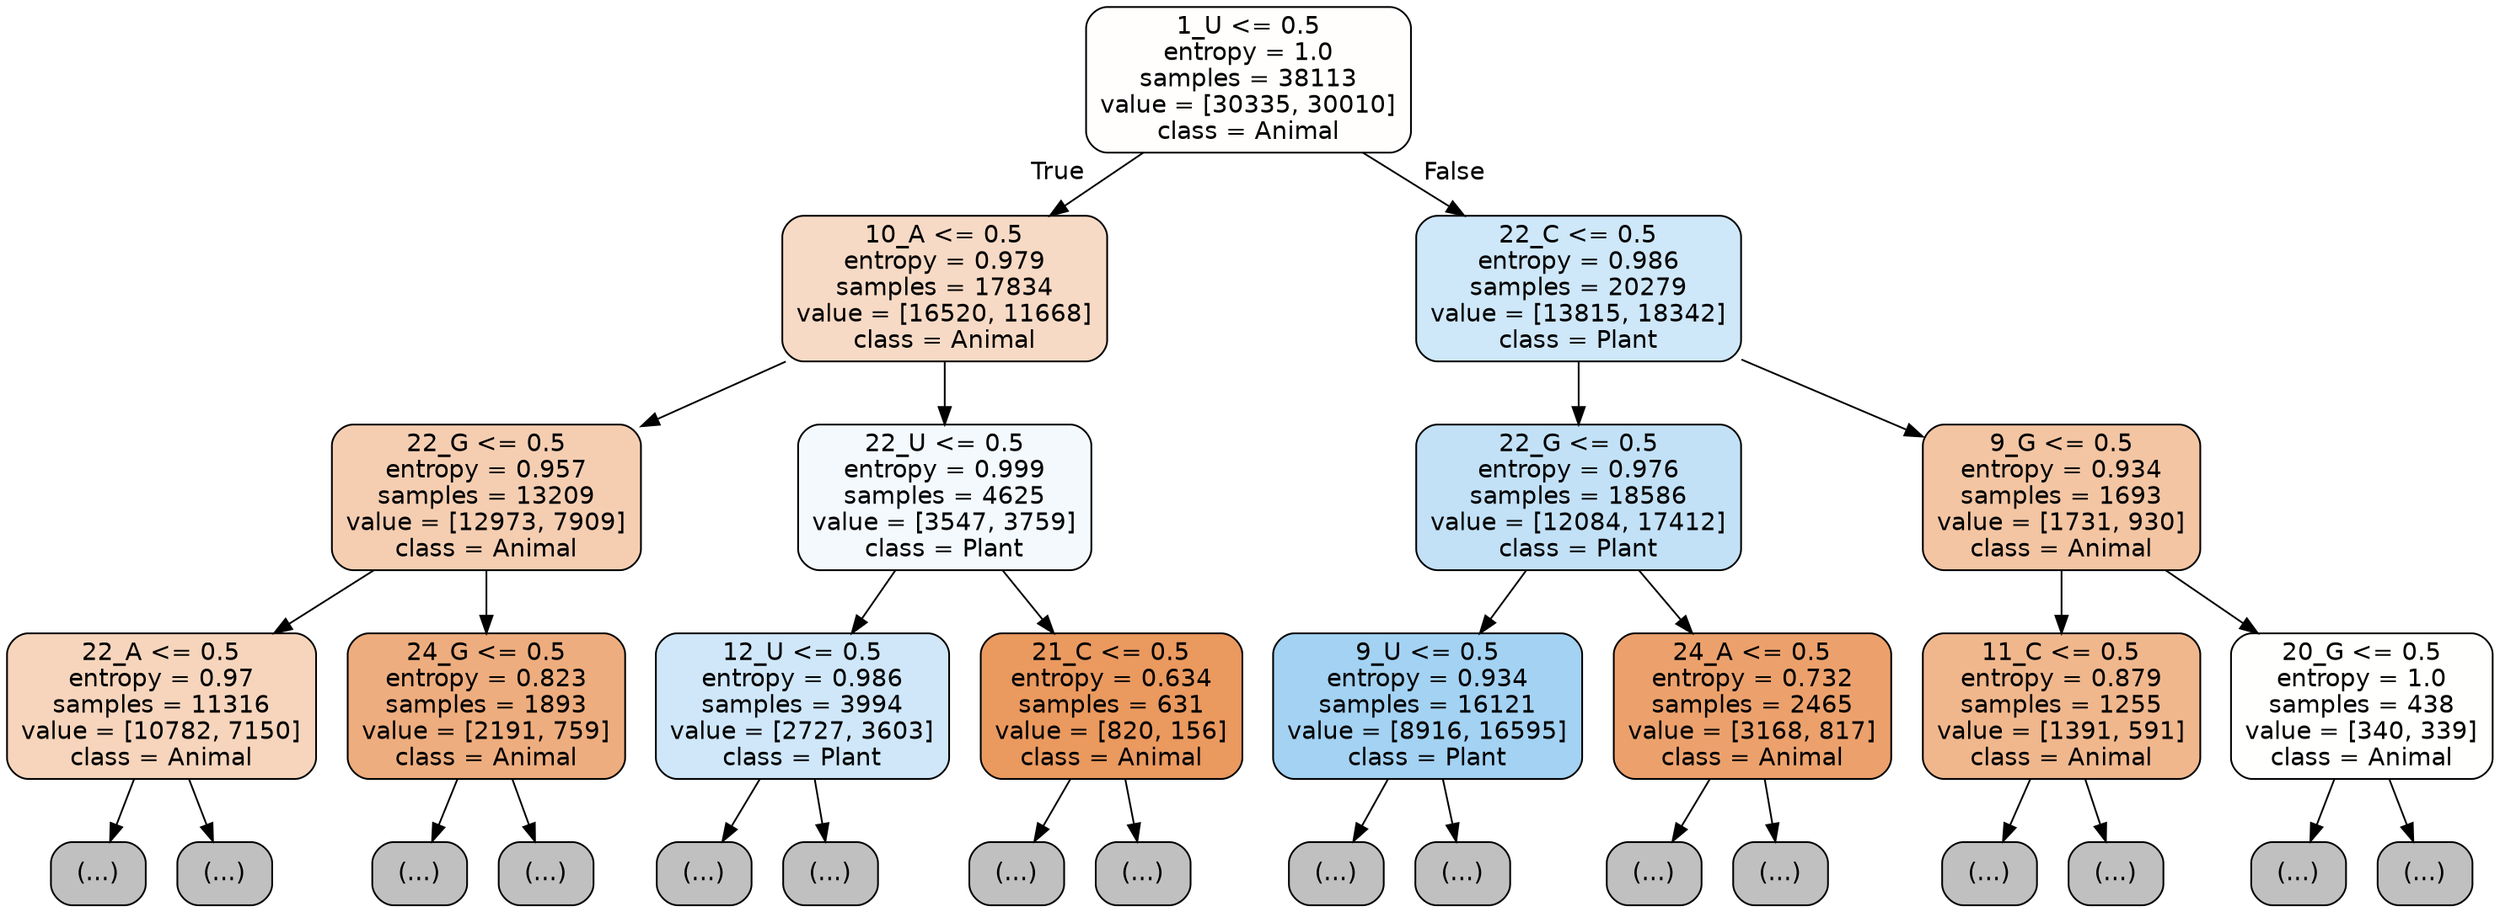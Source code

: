 digraph Tree {
node [shape=box, style="filled, rounded", color="black", fontname="helvetica"] ;
edge [fontname="helvetica"] ;
0 [label="1_U <= 0.5\nentropy = 1.0\nsamples = 38113\nvalue = [30335, 30010]\nclass = Animal", fillcolor="#fffefd"] ;
1 [label="10_A <= 0.5\nentropy = 0.979\nsamples = 17834\nvalue = [16520, 11668]\nclass = Animal", fillcolor="#f7dac5"] ;
0 -> 1 [labeldistance=2.5, labelangle=45, headlabel="True"] ;
2 [label="22_G <= 0.5\nentropy = 0.957\nsamples = 13209\nvalue = [12973, 7909]\nclass = Animal", fillcolor="#f5ceb2"] ;
1 -> 2 ;
3 [label="22_A <= 0.5\nentropy = 0.97\nsamples = 11316\nvalue = [10782, 7150]\nclass = Animal", fillcolor="#f6d5bc"] ;
2 -> 3 ;
4 [label="(...)", fillcolor="#C0C0C0"] ;
3 -> 4 ;
5421 [label="(...)", fillcolor="#C0C0C0"] ;
3 -> 5421 ;
6232 [label="24_G <= 0.5\nentropy = 0.823\nsamples = 1893\nvalue = [2191, 759]\nclass = Animal", fillcolor="#eead7e"] ;
2 -> 6232 ;
6233 [label="(...)", fillcolor="#C0C0C0"] ;
6232 -> 6233 ;
7158 [label="(...)", fillcolor="#C0C0C0"] ;
6232 -> 7158 ;
7223 [label="22_U <= 0.5\nentropy = 0.999\nsamples = 4625\nvalue = [3547, 3759]\nclass = Plant", fillcolor="#f4f9fe"] ;
1 -> 7223 ;
7224 [label="12_U <= 0.5\nentropy = 0.986\nsamples = 3994\nvalue = [2727, 3603]\nclass = Plant", fillcolor="#cfe7f9"] ;
7223 -> 7224 ;
7225 [label="(...)", fillcolor="#C0C0C0"] ;
7224 -> 7225 ;
8716 [label="(...)", fillcolor="#C0C0C0"] ;
7224 -> 8716 ;
9221 [label="21_C <= 0.5\nentropy = 0.634\nsamples = 631\nvalue = [820, 156]\nclass = Animal", fillcolor="#ea995f"] ;
7223 -> 9221 ;
9222 [label="(...)", fillcolor="#C0C0C0"] ;
9221 -> 9222 ;
9403 [label="(...)", fillcolor="#C0C0C0"] ;
9221 -> 9403 ;
9464 [label="22_C <= 0.5\nentropy = 0.986\nsamples = 20279\nvalue = [13815, 18342]\nclass = Plant", fillcolor="#cee7f9"] ;
0 -> 9464 [labeldistance=2.5, labelangle=-45, headlabel="False"] ;
9465 [label="22_G <= 0.5\nentropy = 0.976\nsamples = 18586\nvalue = [12084, 17412]\nclass = Plant", fillcolor="#c2e1f7"] ;
9464 -> 9465 ;
9466 [label="9_U <= 0.5\nentropy = 0.934\nsamples = 16121\nvalue = [8916, 16595]\nclass = Plant", fillcolor="#a3d2f3"] ;
9465 -> 9466 ;
9467 [label="(...)", fillcolor="#C0C0C0"] ;
9466 -> 9467 ;
13496 [label="(...)", fillcolor="#C0C0C0"] ;
9466 -> 13496 ;
15157 [label="24_A <= 0.5\nentropy = 0.732\nsamples = 2465\nvalue = [3168, 817]\nclass = Animal", fillcolor="#eca16c"] ;
9465 -> 15157 ;
15158 [label="(...)", fillcolor="#C0C0C0"] ;
15157 -> 15158 ;
15901 [label="(...)", fillcolor="#C0C0C0"] ;
15157 -> 15901 ;
15948 [label="9_G <= 0.5\nentropy = 0.934\nsamples = 1693\nvalue = [1731, 930]\nclass = Animal", fillcolor="#f3c5a3"] ;
9464 -> 15948 ;
15949 [label="11_C <= 0.5\nentropy = 0.879\nsamples = 1255\nvalue = [1391, 591]\nclass = Animal", fillcolor="#f0b78d"] ;
15948 -> 15949 ;
15950 [label="(...)", fillcolor="#C0C0C0"] ;
15949 -> 15950 ;
16427 [label="(...)", fillcolor="#C0C0C0"] ;
15949 -> 16427 ;
16574 [label="20_G <= 0.5\nentropy = 1.0\nsamples = 438\nvalue = [340, 339]\nclass = Animal", fillcolor="#fffffe"] ;
15948 -> 16574 ;
16575 [label="(...)", fillcolor="#C0C0C0"] ;
16574 -> 16575 ;
16746 [label="(...)", fillcolor="#C0C0C0"] ;
16574 -> 16746 ;
}